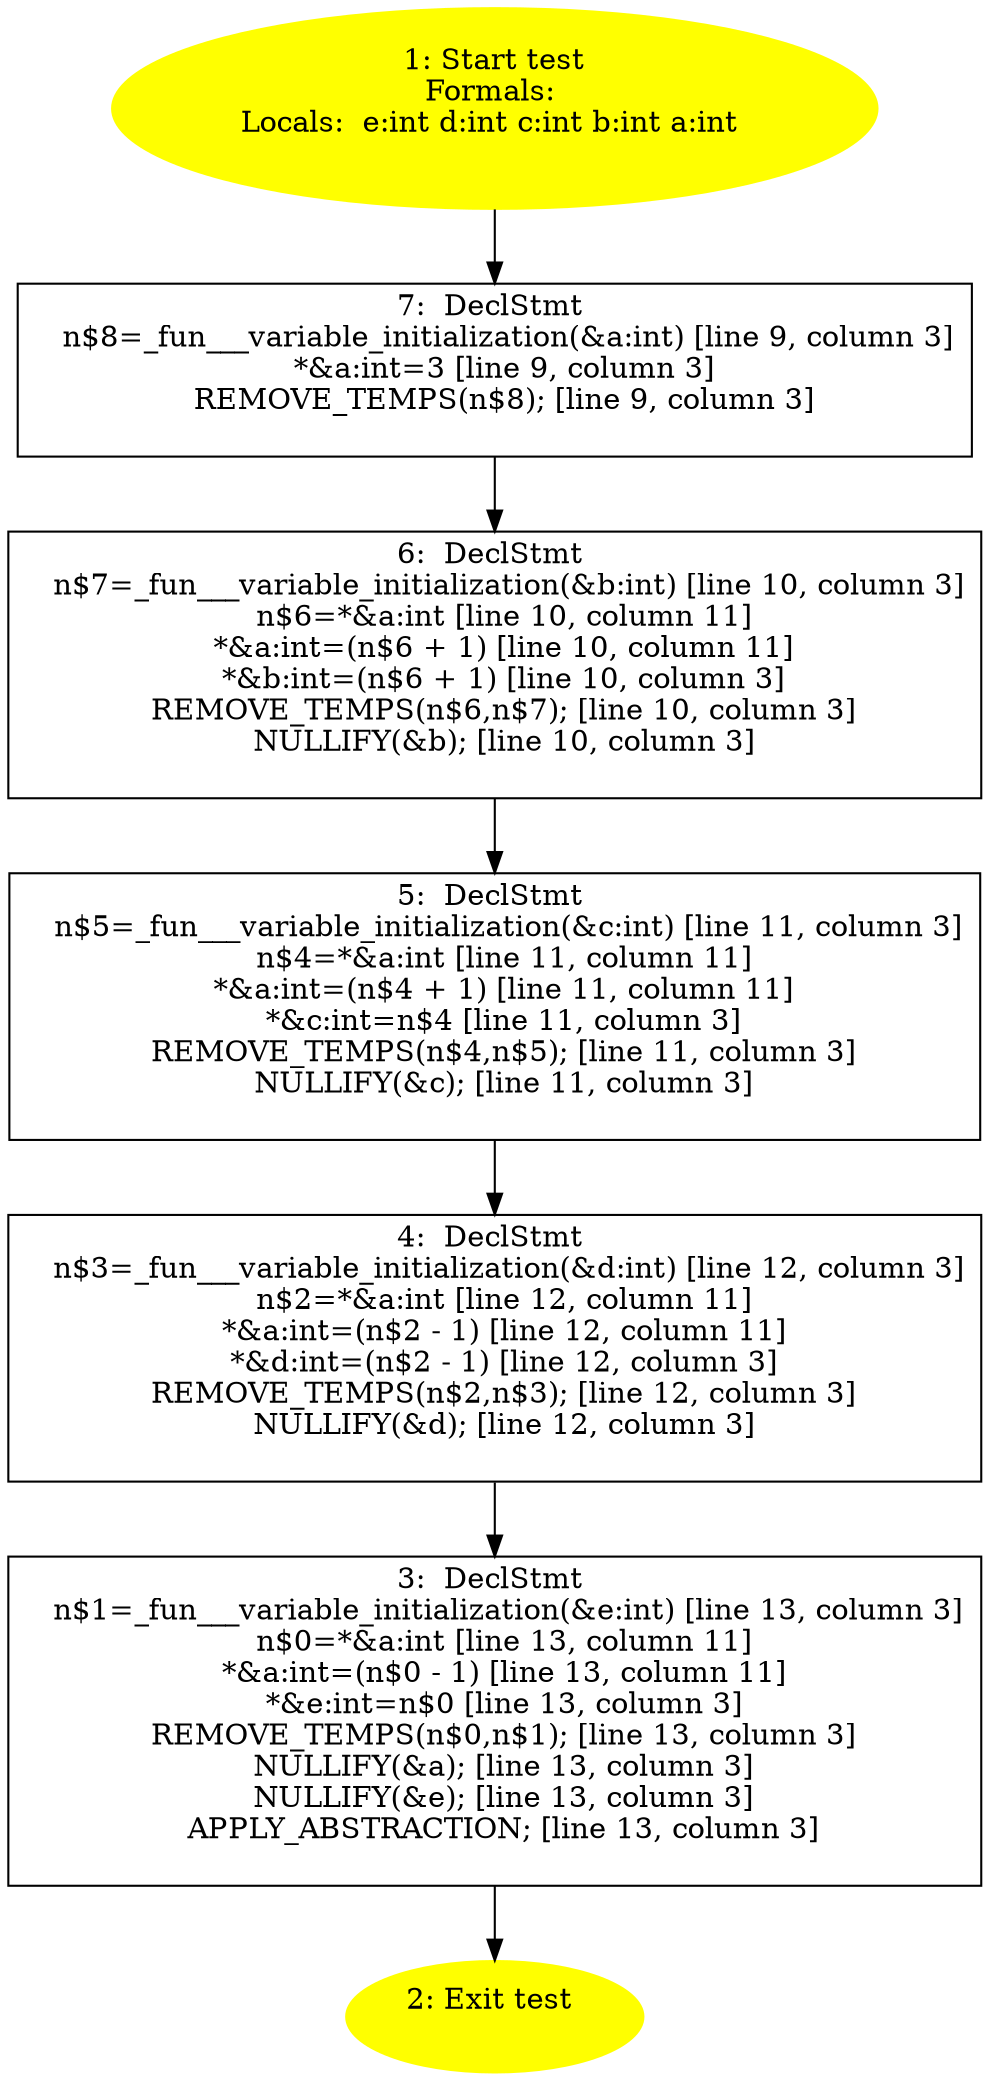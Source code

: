 /* @generated */
digraph cfg {
"test.098f6bcd4621d373cade4e832627b4f6_1" [label="1: Start test\nFormals: \nLocals:  e:int d:int c:int b:int a:int \n  " color=yellow style=filled]
	

	 "test.098f6bcd4621d373cade4e832627b4f6_1" -> "test.098f6bcd4621d373cade4e832627b4f6_7" ;
"test.098f6bcd4621d373cade4e832627b4f6_2" [label="2: Exit test \n  " color=yellow style=filled]
	

"test.098f6bcd4621d373cade4e832627b4f6_3" [label="3:  DeclStmt \n   n$1=_fun___variable_initialization(&e:int) [line 13, column 3]\n  n$0=*&a:int [line 13, column 11]\n  *&a:int=(n$0 - 1) [line 13, column 11]\n  *&e:int=n$0 [line 13, column 3]\n  REMOVE_TEMPS(n$0,n$1); [line 13, column 3]\n  NULLIFY(&a); [line 13, column 3]\n  NULLIFY(&e); [line 13, column 3]\n  APPLY_ABSTRACTION; [line 13, column 3]\n " shape="box"]
	

	 "test.098f6bcd4621d373cade4e832627b4f6_3" -> "test.098f6bcd4621d373cade4e832627b4f6_2" ;
"test.098f6bcd4621d373cade4e832627b4f6_4" [label="4:  DeclStmt \n   n$3=_fun___variable_initialization(&d:int) [line 12, column 3]\n  n$2=*&a:int [line 12, column 11]\n  *&a:int=(n$2 - 1) [line 12, column 11]\n  *&d:int=(n$2 - 1) [line 12, column 3]\n  REMOVE_TEMPS(n$2,n$3); [line 12, column 3]\n  NULLIFY(&d); [line 12, column 3]\n " shape="box"]
	

	 "test.098f6bcd4621d373cade4e832627b4f6_4" -> "test.098f6bcd4621d373cade4e832627b4f6_3" ;
"test.098f6bcd4621d373cade4e832627b4f6_5" [label="5:  DeclStmt \n   n$5=_fun___variable_initialization(&c:int) [line 11, column 3]\n  n$4=*&a:int [line 11, column 11]\n  *&a:int=(n$4 + 1) [line 11, column 11]\n  *&c:int=n$4 [line 11, column 3]\n  REMOVE_TEMPS(n$4,n$5); [line 11, column 3]\n  NULLIFY(&c); [line 11, column 3]\n " shape="box"]
	

	 "test.098f6bcd4621d373cade4e832627b4f6_5" -> "test.098f6bcd4621d373cade4e832627b4f6_4" ;
"test.098f6bcd4621d373cade4e832627b4f6_6" [label="6:  DeclStmt \n   n$7=_fun___variable_initialization(&b:int) [line 10, column 3]\n  n$6=*&a:int [line 10, column 11]\n  *&a:int=(n$6 + 1) [line 10, column 11]\n  *&b:int=(n$6 + 1) [line 10, column 3]\n  REMOVE_TEMPS(n$6,n$7); [line 10, column 3]\n  NULLIFY(&b); [line 10, column 3]\n " shape="box"]
	

	 "test.098f6bcd4621d373cade4e832627b4f6_6" -> "test.098f6bcd4621d373cade4e832627b4f6_5" ;
"test.098f6bcd4621d373cade4e832627b4f6_7" [label="7:  DeclStmt \n   n$8=_fun___variable_initialization(&a:int) [line 9, column 3]\n  *&a:int=3 [line 9, column 3]\n  REMOVE_TEMPS(n$8); [line 9, column 3]\n " shape="box"]
	

	 "test.098f6bcd4621d373cade4e832627b4f6_7" -> "test.098f6bcd4621d373cade4e832627b4f6_6" ;
}
